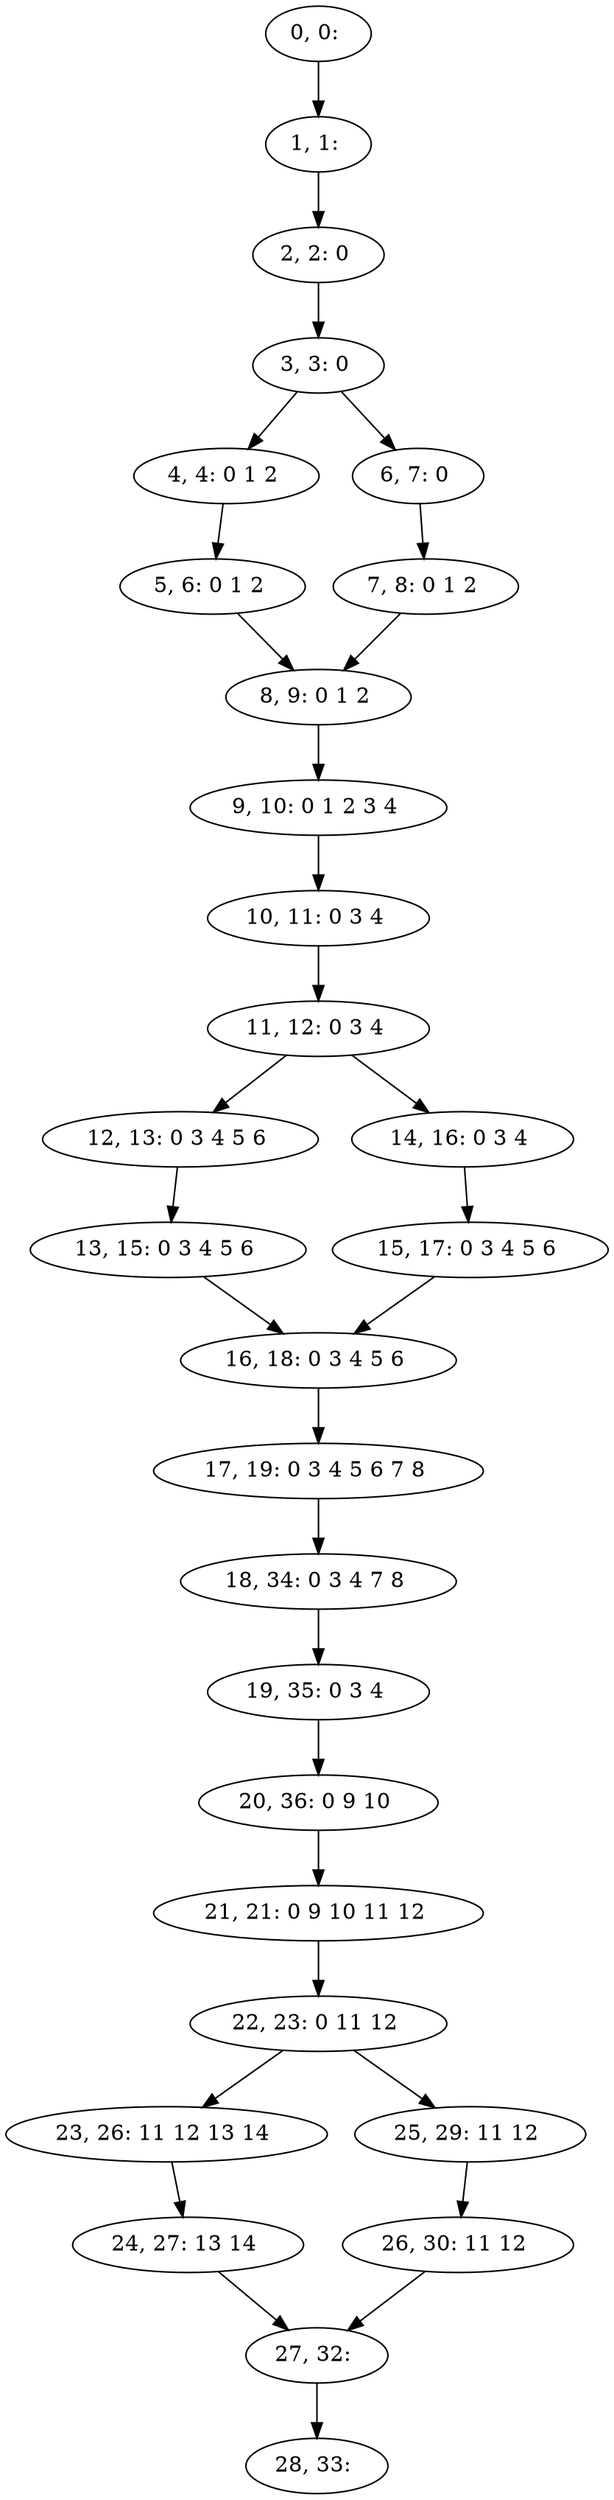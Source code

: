 digraph G {
0[label="0, 0: "];
1[label="1, 1: "];
2[label="2, 2: 0 "];
3[label="3, 3: 0 "];
4[label="4, 4: 0 1 2 "];
5[label="5, 6: 0 1 2 "];
6[label="6, 7: 0 "];
7[label="7, 8: 0 1 2 "];
8[label="8, 9: 0 1 2 "];
9[label="9, 10: 0 1 2 3 4 "];
10[label="10, 11: 0 3 4 "];
11[label="11, 12: 0 3 4 "];
12[label="12, 13: 0 3 4 5 6 "];
13[label="13, 15: 0 3 4 5 6 "];
14[label="14, 16: 0 3 4 "];
15[label="15, 17: 0 3 4 5 6 "];
16[label="16, 18: 0 3 4 5 6 "];
17[label="17, 19: 0 3 4 5 6 7 8 "];
18[label="18, 34: 0 3 4 7 8 "];
19[label="19, 35: 0 3 4 "];
20[label="20, 36: 0 9 10 "];
21[label="21, 21: 0 9 10 11 12 "];
22[label="22, 23: 0 11 12 "];
23[label="23, 26: 11 12 13 14 "];
24[label="24, 27: 13 14 "];
25[label="25, 29: 11 12 "];
26[label="26, 30: 11 12 "];
27[label="27, 32: "];
28[label="28, 33: "];
0->1 ;
1->2 ;
2->3 ;
3->4 ;
3->6 ;
4->5 ;
5->8 ;
6->7 ;
7->8 ;
8->9 ;
9->10 ;
10->11 ;
11->12 ;
11->14 ;
12->13 ;
13->16 ;
14->15 ;
15->16 ;
16->17 ;
17->18 ;
18->19 ;
19->20 ;
20->21 ;
21->22 ;
22->23 ;
22->25 ;
23->24 ;
24->27 ;
25->26 ;
26->27 ;
27->28 ;
}
